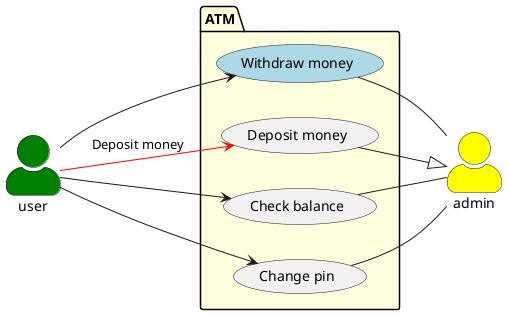 @startuml
left to right direction
skinparam actorStyle awesome
actor user as u #green
actor admin as ad #Yellow
package ATM #LightYellow{
    usecase "Withdraw money" as wm #lightblue
    usecase "Deposit money" as dm
    usecase "Check balance" as cb
    usecase "Change pin" as cp
}
u-->dm #red :Deposit money
u-->wm
u-->cb
u-->cp
dm--|>ad
wm--ad
cb--ad
cp--ad
@enduml
